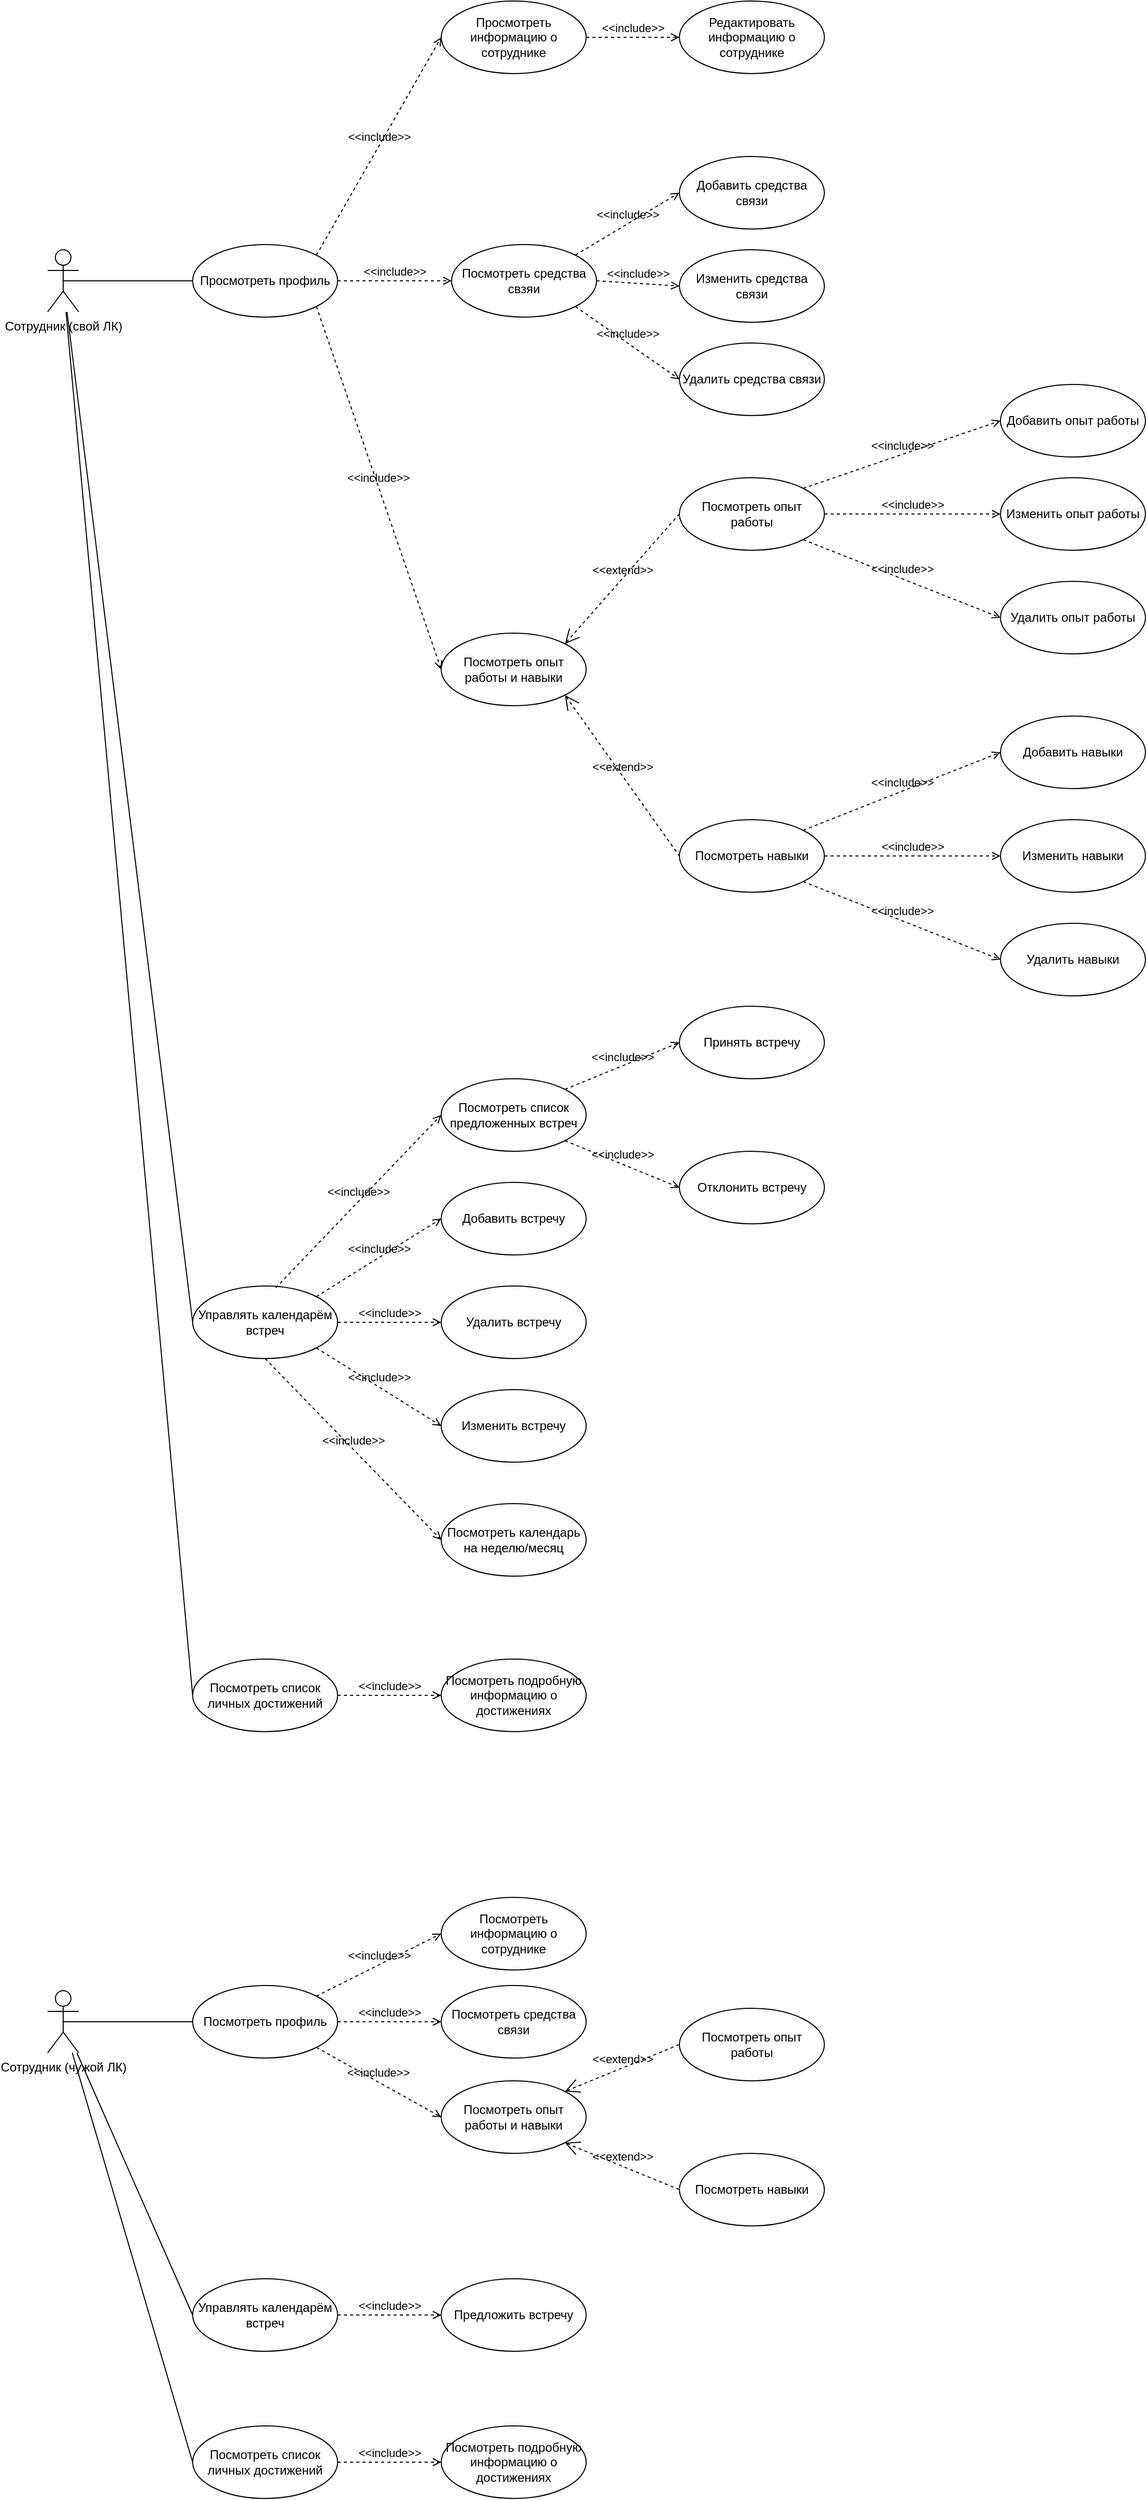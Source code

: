 <mxfile version="24.6.3" type="github">
  <diagram name="Страница — 1" id="6D_wEND17thWg54xiyXQ">
    <mxGraphModel dx="2074" dy="1132" grid="1" gridSize="10" guides="1" tooltips="1" connect="1" arrows="1" fold="1" page="1" pageScale="1" pageWidth="827" pageHeight="1169" math="0" shadow="0">
      <root>
        <mxCell id="0" />
        <mxCell id="1" parent="0" />
        <mxCell id="50" style="edgeStyle=none;html=1;entryX=0;entryY=0.5;entryDx=0;entryDy=0;endArrow=none;endFill=0;" parent="1" source="sTOlMVgeT1HYII_DFmIz-1" target="sTOlMVgeT1HYII_DFmIz-27" edge="1">
          <mxGeometry relative="1" as="geometry" />
        </mxCell>
        <mxCell id="51" style="edgeStyle=none;html=1;entryX=0;entryY=0.5;entryDx=0;entryDy=0;endArrow=none;endFill=0;" parent="1" source="sTOlMVgeT1HYII_DFmIz-1" target="sTOlMVgeT1HYII_DFmIz-36" edge="1">
          <mxGeometry relative="1" as="geometry" />
        </mxCell>
        <mxCell id="sTOlMVgeT1HYII_DFmIz-1" value="Сотрудник (свой ЛК)" style="shape=umlActor;html=1;verticalLabelPosition=bottom;verticalAlign=top;align=center;" parent="1" vertex="1">
          <mxGeometry x="50" y="310" width="30" height="60" as="geometry" />
        </mxCell>
        <mxCell id="sTOlMVgeT1HYII_DFmIz-3" value="Просмотреть профиль" style="ellipse;whiteSpace=wrap;html=1;" parent="1" vertex="1">
          <mxGeometry x="190" y="305" width="140" height="70" as="geometry" />
        </mxCell>
        <mxCell id="sTOlMVgeT1HYII_DFmIz-9" value="Просмотреть информацию о сотруднике" style="ellipse;whiteSpace=wrap;html=1;" parent="1" vertex="1">
          <mxGeometry x="430" y="70" width="140" height="70" as="geometry" />
        </mxCell>
        <mxCell id="sTOlMVgeT1HYII_DFmIz-10" value="&amp;lt;&amp;lt;include&amp;gt;&amp;gt;" style="edgeStyle=none;html=1;endArrow=open;verticalAlign=bottom;dashed=1;labelBackgroundColor=none;rounded=0;exitX=1;exitY=0;exitDx=0;exitDy=0;entryX=0;entryY=0.5;entryDx=0;entryDy=0;" parent="1" source="sTOlMVgeT1HYII_DFmIz-3" target="sTOlMVgeT1HYII_DFmIz-9" edge="1">
          <mxGeometry width="160" relative="1" as="geometry">
            <mxPoint x="330" y="580" as="sourcePoint" />
            <mxPoint x="490" y="580" as="targetPoint" />
          </mxGeometry>
        </mxCell>
        <mxCell id="sTOlMVgeT1HYII_DFmIz-18" value="Посмотреть средства свзяи" style="ellipse;whiteSpace=wrap;html=1;" parent="1" vertex="1">
          <mxGeometry x="440" y="305" width="140" height="70" as="geometry" />
        </mxCell>
        <mxCell id="sTOlMVgeT1HYII_DFmIz-19" value="&amp;lt;&amp;lt;include&amp;gt;&amp;gt;" style="edgeStyle=none;html=1;endArrow=open;verticalAlign=bottom;dashed=1;labelBackgroundColor=none;rounded=0;exitX=1;exitY=0.5;exitDx=0;exitDy=0;entryX=0;entryY=0.5;entryDx=0;entryDy=0;" parent="1" source="sTOlMVgeT1HYII_DFmIz-3" target="sTOlMVgeT1HYII_DFmIz-18" edge="1">
          <mxGeometry width="160" relative="1" as="geometry">
            <mxPoint x="340" y="185" as="sourcePoint" />
            <mxPoint x="500" y="425" as="targetPoint" />
          </mxGeometry>
        </mxCell>
        <mxCell id="sTOlMVgeT1HYII_DFmIz-27" value="Управлять календарём встреч" style="ellipse;whiteSpace=wrap;html=1;" parent="1" vertex="1">
          <mxGeometry x="190" y="1310" width="140" height="70" as="geometry" />
        </mxCell>
        <mxCell id="sTOlMVgeT1HYII_DFmIz-28" value="Изменить встречу" style="ellipse;whiteSpace=wrap;html=1;" parent="1" vertex="1">
          <mxGeometry x="430" y="1410" width="140" height="70" as="geometry" />
        </mxCell>
        <mxCell id="sTOlMVgeT1HYII_DFmIz-29" value="Удалить встречу" style="ellipse;whiteSpace=wrap;html=1;" parent="1" vertex="1">
          <mxGeometry x="430" y="1310" width="140" height="70" as="geometry" />
        </mxCell>
        <mxCell id="sTOlMVgeT1HYII_DFmIz-30" value="Добавить встречу" style="ellipse;whiteSpace=wrap;html=1;" parent="1" vertex="1">
          <mxGeometry x="430" y="1210" width="140" height="70" as="geometry" />
        </mxCell>
        <mxCell id="sTOlMVgeT1HYII_DFmIz-31" value="Посмотреть календарь на неделю/месяц" style="ellipse;whiteSpace=wrap;html=1;" parent="1" vertex="1">
          <mxGeometry x="430" y="1520" width="140" height="70" as="geometry" />
        </mxCell>
        <mxCell id="sTOlMVgeT1HYII_DFmIz-32" value="&amp;lt;&amp;lt;include&amp;gt;&amp;gt;" style="edgeStyle=none;html=1;endArrow=open;verticalAlign=bottom;dashed=1;labelBackgroundColor=none;rounded=0;exitX=1;exitY=0;exitDx=0;exitDy=0;entryX=0;entryY=0.5;entryDx=0;entryDy=0;" parent="1" source="sTOlMVgeT1HYII_DFmIz-27" target="sTOlMVgeT1HYII_DFmIz-30" edge="1">
          <mxGeometry width="160" relative="1" as="geometry">
            <mxPoint x="330" y="935" as="sourcePoint" />
            <mxPoint x="450" y="975" as="targetPoint" />
          </mxGeometry>
        </mxCell>
        <mxCell id="sTOlMVgeT1HYII_DFmIz-33" value="&amp;lt;&amp;lt;include&amp;gt;&amp;gt;" style="edgeStyle=none;html=1;endArrow=open;verticalAlign=bottom;dashed=1;labelBackgroundColor=none;rounded=0;exitX=1;exitY=0.5;exitDx=0;exitDy=0;entryX=0;entryY=0.5;entryDx=0;entryDy=0;" parent="1" source="sTOlMVgeT1HYII_DFmIz-27" target="sTOlMVgeT1HYII_DFmIz-29" edge="1">
          <mxGeometry width="160" relative="1" as="geometry">
            <mxPoint x="330" y="1225" as="sourcePoint" />
            <mxPoint x="450" y="1075" as="targetPoint" />
          </mxGeometry>
        </mxCell>
        <mxCell id="sTOlMVgeT1HYII_DFmIz-34" value="&amp;lt;&amp;lt;include&amp;gt;&amp;gt;" style="edgeStyle=none;html=1;endArrow=open;verticalAlign=bottom;dashed=1;labelBackgroundColor=none;rounded=0;exitX=1;exitY=1;exitDx=0;exitDy=0;entryX=0;entryY=0.5;entryDx=0;entryDy=0;" parent="1" source="sTOlMVgeT1HYII_DFmIz-27" target="sTOlMVgeT1HYII_DFmIz-28" edge="1">
          <mxGeometry width="160" relative="1" as="geometry">
            <mxPoint x="340" y="1235" as="sourcePoint" />
            <mxPoint x="460" y="1085" as="targetPoint" />
          </mxGeometry>
        </mxCell>
        <mxCell id="sTOlMVgeT1HYII_DFmIz-35" value="&amp;lt;&amp;lt;include&amp;gt;&amp;gt;" style="edgeStyle=none;html=1;endArrow=open;verticalAlign=bottom;dashed=1;labelBackgroundColor=none;rounded=0;entryX=0;entryY=0.5;entryDx=0;entryDy=0;exitX=0.5;exitY=1;exitDx=0;exitDy=0;" parent="1" source="sTOlMVgeT1HYII_DFmIz-27" target="sTOlMVgeT1HYII_DFmIz-31" edge="1">
          <mxGeometry width="160" relative="1" as="geometry">
            <mxPoint x="260" y="1220" as="sourcePoint" />
            <mxPoint x="470" y="1095" as="targetPoint" />
          </mxGeometry>
        </mxCell>
        <mxCell id="sTOlMVgeT1HYII_DFmIz-36" value="Посмотреть список личных достижений" style="ellipse;whiteSpace=wrap;html=1;" parent="1" vertex="1">
          <mxGeometry x="190" y="1670" width="140" height="70" as="geometry" />
        </mxCell>
        <mxCell id="sTOlMVgeT1HYII_DFmIz-37" value="Посмотреть подробную информацию о достижениях" style="ellipse;whiteSpace=wrap;html=1;" parent="1" vertex="1">
          <mxGeometry x="430" y="1670" width="140" height="70" as="geometry" />
        </mxCell>
        <mxCell id="sTOlMVgeT1HYII_DFmIz-40" value="&amp;lt;&amp;lt;include&amp;gt;&amp;gt;" style="edgeStyle=none;html=1;endArrow=open;verticalAlign=bottom;dashed=1;labelBackgroundColor=none;rounded=0;exitX=1;exitY=0.5;exitDx=0;exitDy=0;entryX=0;entryY=0.5;entryDx=0;entryDy=0;" parent="1" source="sTOlMVgeT1HYII_DFmIz-36" target="sTOlMVgeT1HYII_DFmIz-37" edge="1">
          <mxGeometry width="160" relative="1" as="geometry">
            <mxPoint x="340" y="1365" as="sourcePoint" />
            <mxPoint x="410" y="1650" as="targetPoint" />
          </mxGeometry>
        </mxCell>
        <mxCell id="sTOlMVgeT1HYII_DFmIz-71" value="" style="edgeStyle=none;html=1;endArrow=none;verticalAlign=bottom;rounded=0;exitX=0.5;exitY=0.5;exitDx=0;exitDy=0;exitPerimeter=0;entryX=0;entryY=0.5;entryDx=0;entryDy=0;" parent="1" source="sTOlMVgeT1HYII_DFmIz-1" target="sTOlMVgeT1HYII_DFmIz-3" edge="1">
          <mxGeometry width="160" relative="1" as="geometry">
            <mxPoint x="530" y="640" as="sourcePoint" />
            <mxPoint x="690" y="640" as="targetPoint" />
          </mxGeometry>
        </mxCell>
        <mxCell id="14" value="&amp;lt;&amp;lt;include&amp;gt;&amp;gt;" style="html=1;verticalAlign=bottom;labelBackgroundColor=none;endArrow=open;endFill=0;dashed=1;exitX=1;exitY=0;exitDx=0;exitDy=0;entryX=0;entryY=0.5;entryDx=0;entryDy=0;" parent="1" source="sTOlMVgeT1HYII_DFmIz-18" target="15" edge="1">
          <mxGeometry width="160" relative="1" as="geometry">
            <mxPoint x="600" y="564.5" as="sourcePoint" />
            <mxPoint x="650" y="590" as="targetPoint" />
          </mxGeometry>
        </mxCell>
        <mxCell id="15" value="Добавить средства связи" style="ellipse;whiteSpace=wrap;html=1;" parent="1" vertex="1">
          <mxGeometry x="660" y="220" width="140" height="70" as="geometry" />
        </mxCell>
        <mxCell id="16" value="&amp;lt;&amp;lt;include&amp;gt;&amp;gt;" style="html=1;verticalAlign=bottom;labelBackgroundColor=none;endArrow=open;endFill=0;dashed=1;exitX=1;exitY=0.5;exitDx=0;exitDy=0;entryX=0;entryY=0.5;entryDx=0;entryDy=0;" parent="1" source="sTOlMVgeT1HYII_DFmIz-18" target="17" edge="1">
          <mxGeometry width="160" relative="1" as="geometry">
            <mxPoint x="570" y="640" as="sourcePoint" />
            <mxPoint x="670" y="635" as="targetPoint" />
          </mxGeometry>
        </mxCell>
        <mxCell id="17" value="Изменить средства связи" style="ellipse;whiteSpace=wrap;html=1;" parent="1" vertex="1">
          <mxGeometry x="660" y="310" width="140" height="70" as="geometry" />
        </mxCell>
        <mxCell id="19" value="Удалить средства связи" style="ellipse;whiteSpace=wrap;html=1;" parent="1" vertex="1">
          <mxGeometry x="660" y="400" width="140" height="70" as="geometry" />
        </mxCell>
        <mxCell id="20" value="&amp;lt;&amp;lt;include&amp;gt;&amp;gt;" style="html=1;verticalAlign=bottom;labelBackgroundColor=none;endArrow=open;endFill=0;dashed=1;exitX=1;exitY=1;exitDx=0;exitDy=0;entryX=0;entryY=0.5;entryDx=0;entryDy=0;" parent="1" source="sTOlMVgeT1HYII_DFmIz-18" target="19" edge="1">
          <mxGeometry width="160" relative="1" as="geometry">
            <mxPoint x="585" y="690" as="sourcePoint" />
            <mxPoint x="685" y="690" as="targetPoint" />
          </mxGeometry>
        </mxCell>
        <mxCell id="21" value="Посмотреть опыт работы и навыки" style="ellipse;whiteSpace=wrap;html=1;" parent="1" vertex="1">
          <mxGeometry x="430" y="680" width="140" height="70" as="geometry" />
        </mxCell>
        <mxCell id="22" value="&amp;lt;&amp;lt;include&amp;gt;&amp;gt;" style="edgeStyle=none;html=1;endArrow=open;verticalAlign=bottom;dashed=1;labelBackgroundColor=none;rounded=0;entryX=0;entryY=0.5;entryDx=0;entryDy=0;exitX=1;exitY=1;exitDx=0;exitDy=0;" parent="1" source="sTOlMVgeT1HYII_DFmIz-3" target="21" edge="1">
          <mxGeometry x="-0.007" width="160" relative="1" as="geometry">
            <mxPoint x="260" y="880" as="sourcePoint" />
            <mxPoint x="427" y="745" as="targetPoint" />
            <mxPoint as="offset" />
          </mxGeometry>
        </mxCell>
        <mxCell id="25" value="&amp;lt;&amp;lt;include&amp;gt;&amp;gt;" style="html=1;verticalAlign=bottom;labelBackgroundColor=none;endArrow=open;endFill=0;dashed=1;exitX=1;exitY=0.5;exitDx=0;exitDy=0;entryX=0;entryY=0.5;entryDx=0;entryDy=0;" parent="1" source="sTOlMVgeT1HYII_DFmIz-9" target="26" edge="1">
          <mxGeometry width="160" relative="1" as="geometry">
            <mxPoint x="550.0" y="95" as="sourcePoint" />
            <mxPoint x="660" y="435" as="targetPoint" />
          </mxGeometry>
        </mxCell>
        <mxCell id="26" value="Редактировать информацию о сотруднике" style="ellipse;whiteSpace=wrap;html=1;" parent="1" vertex="1">
          <mxGeometry x="660" y="70" width="140" height="70" as="geometry" />
        </mxCell>
        <mxCell id="29" value="&amp;lt;&amp;lt;extend&amp;gt;&amp;gt;" style="edgeStyle=none;html=1;startArrow=open;endArrow=none;startSize=12;verticalAlign=bottom;dashed=1;labelBackgroundColor=none;exitX=1;exitY=0;exitDx=0;exitDy=0;entryX=0;entryY=0.5;entryDx=0;entryDy=0;" parent="1" source="21" target="31" edge="1">
          <mxGeometry width="160" relative="1" as="geometry">
            <mxPoint x="540" y="430" as="sourcePoint" />
            <mxPoint x="710" y="475" as="targetPoint" />
          </mxGeometry>
        </mxCell>
        <mxCell id="30" value="&amp;lt;&amp;lt;extend&amp;gt;&amp;gt;" style="edgeStyle=none;html=1;startArrow=open;endArrow=none;startSize=12;verticalAlign=bottom;dashed=1;labelBackgroundColor=none;exitX=1;exitY=1;exitDx=0;exitDy=0;entryX=0;entryY=0.5;entryDx=0;entryDy=0;" parent="1" source="21" target="32" edge="1">
          <mxGeometry width="160" relative="1" as="geometry">
            <mxPoint x="550" y="520" as="sourcePoint" />
            <mxPoint x="710" y="560" as="targetPoint" />
          </mxGeometry>
        </mxCell>
        <mxCell id="31" value="Посмотреть опыт работы" style="ellipse;whiteSpace=wrap;html=1;" parent="1" vertex="1">
          <mxGeometry x="660" y="530" width="140" height="70" as="geometry" />
        </mxCell>
        <mxCell id="32" value="Посмотреть навыки" style="ellipse;whiteSpace=wrap;html=1;" parent="1" vertex="1">
          <mxGeometry x="660" y="860" width="140" height="70" as="geometry" />
        </mxCell>
        <mxCell id="33" value="Добавить опыт работы" style="ellipse;whiteSpace=wrap;html=1;" parent="1" vertex="1">
          <mxGeometry x="970" y="440" width="140" height="70" as="geometry" />
        </mxCell>
        <mxCell id="34" value="Изменить опыт работы" style="ellipse;whiteSpace=wrap;html=1;" parent="1" vertex="1">
          <mxGeometry x="970" y="530" width="140" height="70" as="geometry" />
        </mxCell>
        <mxCell id="35" value="Удалить опыт работы" style="ellipse;whiteSpace=wrap;html=1;" parent="1" vertex="1">
          <mxGeometry x="970" y="630" width="140" height="70" as="geometry" />
        </mxCell>
        <mxCell id="36" value="&amp;lt;&amp;lt;include&amp;gt;&amp;gt;" style="html=1;verticalAlign=bottom;labelBackgroundColor=none;endArrow=open;endFill=0;dashed=1;exitX=1;exitY=1;exitDx=0;exitDy=0;entryX=0;entryY=0.5;entryDx=0;entryDy=0;" parent="1" source="31" target="35" edge="1">
          <mxGeometry width="160" relative="1" as="geometry">
            <mxPoint x="799.999" y="479.536" as="sourcePoint" />
            <mxPoint x="910.08" y="550" as="targetPoint" />
          </mxGeometry>
        </mxCell>
        <mxCell id="37" value="&amp;lt;&amp;lt;include&amp;gt;&amp;gt;" style="html=1;verticalAlign=bottom;labelBackgroundColor=none;endArrow=open;endFill=0;dashed=1;exitX=1;exitY=0.5;exitDx=0;exitDy=0;entryX=0;entryY=0.5;entryDx=0;entryDy=0;" parent="1" source="31" target="34" edge="1">
          <mxGeometry width="160" relative="1" as="geometry">
            <mxPoint x="800" y="410" as="sourcePoint" />
            <mxPoint x="870" y="490.0" as="targetPoint" />
          </mxGeometry>
        </mxCell>
        <mxCell id="38" value="&amp;lt;&amp;lt;include&amp;gt;&amp;gt;" style="html=1;verticalAlign=bottom;labelBackgroundColor=none;endArrow=open;endFill=0;dashed=1;exitX=1;exitY=0;exitDx=0;exitDy=0;entryX=0;entryY=0.5;entryDx=0;entryDy=0;" parent="1" source="31" target="33" edge="1">
          <mxGeometry width="160" relative="1" as="geometry">
            <mxPoint x="800" y="405" as="sourcePoint" />
            <mxPoint x="870" y="390" as="targetPoint" />
          </mxGeometry>
        </mxCell>
        <mxCell id="39" value="Добавить навыки" style="ellipse;whiteSpace=wrap;html=1;" parent="1" vertex="1">
          <mxGeometry x="970" y="760" width="140" height="70" as="geometry" />
        </mxCell>
        <mxCell id="40" value="Изменить навыки" style="ellipse;whiteSpace=wrap;html=1;" parent="1" vertex="1">
          <mxGeometry x="970" y="860" width="140" height="70" as="geometry" />
        </mxCell>
        <mxCell id="41" value="Удалить навыки" style="ellipse;whiteSpace=wrap;html=1;" parent="1" vertex="1">
          <mxGeometry x="970" y="960" width="140" height="70" as="geometry" />
        </mxCell>
        <mxCell id="45" value="&amp;lt;&amp;lt;include&amp;gt;&amp;gt;" style="html=1;verticalAlign=bottom;labelBackgroundColor=none;endArrow=open;endFill=0;dashed=1;exitX=1;exitY=1;exitDx=0;exitDy=0;entryX=0;entryY=0.5;entryDx=0;entryDy=0;" parent="1" source="32" target="41" edge="1">
          <mxGeometry width="160" relative="1" as="geometry">
            <mxPoint x="719.997" y="889.999" as="sourcePoint" />
            <mxPoint x="910.5" y="965.25" as="targetPoint" />
          </mxGeometry>
        </mxCell>
        <mxCell id="46" value="&amp;lt;&amp;lt;include&amp;gt;&amp;gt;" style="html=1;verticalAlign=bottom;labelBackgroundColor=none;endArrow=open;endFill=0;dashed=1;exitX=1;exitY=0;exitDx=0;exitDy=0;entryX=0;entryY=0.5;entryDx=0;entryDy=0;" parent="1" source="32" target="39" edge="1">
          <mxGeometry width="160" relative="1" as="geometry">
            <mxPoint x="789.997" y="699.999" as="sourcePoint" />
            <mxPoint x="980.5" y="775.25" as="targetPoint" />
          </mxGeometry>
        </mxCell>
        <mxCell id="47" value="&amp;lt;&amp;lt;include&amp;gt;&amp;gt;" style="html=1;verticalAlign=bottom;labelBackgroundColor=none;endArrow=open;endFill=0;dashed=1;exitX=1;exitY=0.5;exitDx=0;exitDy=0;entryX=0;entryY=0.5;entryDx=0;entryDy=0;" parent="1" source="32" target="40" edge="1">
          <mxGeometry width="160" relative="1" as="geometry">
            <mxPoint x="749.997" y="849.999" as="sourcePoint" />
            <mxPoint x="940.5" y="925.25" as="targetPoint" />
          </mxGeometry>
        </mxCell>
        <mxCell id="55" style="edgeStyle=none;html=1;entryX=0;entryY=0.5;entryDx=0;entryDy=0;endArrow=none;endFill=0;" parent="1" source="56" target="71" edge="1">
          <mxGeometry relative="1" as="geometry" />
        </mxCell>
        <mxCell id="114" style="edgeStyle=none;html=1;entryX=0;entryY=0.5;entryDx=0;entryDy=0;endArrow=none;endFill=0;" parent="1" source="56" target="62" edge="1">
          <mxGeometry relative="1" as="geometry" />
        </mxCell>
        <mxCell id="56" value="Сотрудник (чужой ЛК)" style="shape=umlActor;html=1;verticalLabelPosition=bottom;verticalAlign=top;align=center;rotation=0;" parent="1" vertex="1">
          <mxGeometry x="50" y="1990" width="30" height="60" as="geometry" />
        </mxCell>
        <mxCell id="57" value="Посмотреть профиль" style="ellipse;whiteSpace=wrap;html=1;" parent="1" vertex="1">
          <mxGeometry x="190" y="1985" width="140" height="70" as="geometry" />
        </mxCell>
        <mxCell id="58" value="Посмотреть информацию о сотруднике" style="ellipse;whiteSpace=wrap;html=1;" parent="1" vertex="1">
          <mxGeometry x="430" y="1900" width="140" height="70" as="geometry" />
        </mxCell>
        <mxCell id="59" value="&amp;lt;&amp;lt;include&amp;gt;&amp;gt;" style="edgeStyle=none;html=1;endArrow=open;verticalAlign=bottom;dashed=1;labelBackgroundColor=none;rounded=0;exitX=1;exitY=0;exitDx=0;exitDy=0;entryX=0;entryY=0.5;entryDx=0;entryDy=0;" parent="1" source="57" target="58" edge="1">
          <mxGeometry width="160" relative="1" as="geometry">
            <mxPoint x="330" y="2427" as="sourcePoint" />
            <mxPoint x="490" y="2427" as="targetPoint" />
          </mxGeometry>
        </mxCell>
        <mxCell id="60" value="Посмотреть средства связи" style="ellipse;whiteSpace=wrap;html=1;" parent="1" vertex="1">
          <mxGeometry x="430" y="1985" width="140" height="70" as="geometry" />
        </mxCell>
        <mxCell id="61" value="&amp;lt;&amp;lt;include&amp;gt;&amp;gt;" style="edgeStyle=none;html=1;endArrow=open;verticalAlign=bottom;dashed=1;labelBackgroundColor=none;rounded=0;exitX=1;exitY=0.5;exitDx=0;exitDy=0;entryX=0;entryY=0.5;entryDx=0;entryDy=0;" parent="1" source="57" target="60" edge="1">
          <mxGeometry width="160" relative="1" as="geometry">
            <mxPoint x="340" y="2032" as="sourcePoint" />
            <mxPoint x="500" y="2272" as="targetPoint" />
          </mxGeometry>
        </mxCell>
        <mxCell id="62" value="Управлять календарём встреч" style="ellipse;whiteSpace=wrap;html=1;" parent="1" vertex="1">
          <mxGeometry x="190" y="2268" width="140" height="70" as="geometry" />
        </mxCell>
        <mxCell id="65" value="Предложить встречу" style="ellipse;whiteSpace=wrap;html=1;" parent="1" vertex="1">
          <mxGeometry x="430" y="2268" width="140" height="70" as="geometry" />
        </mxCell>
        <mxCell id="67" value="&amp;lt;&amp;lt;include&amp;gt;&amp;gt;" style="edgeStyle=none;html=1;endArrow=open;verticalAlign=bottom;dashed=1;labelBackgroundColor=none;rounded=0;exitX=1;exitY=0.5;exitDx=0;exitDy=0;entryX=0;entryY=0.5;entryDx=0;entryDy=0;" parent="1" source="62" target="65" edge="1">
          <mxGeometry width="160" relative="1" as="geometry">
            <mxPoint x="340" y="2115" as="sourcePoint" />
            <mxPoint x="460" y="2155" as="targetPoint" />
          </mxGeometry>
        </mxCell>
        <mxCell id="71" value="Посмотреть список личных достижений" style="ellipse;whiteSpace=wrap;html=1;" parent="1" vertex="1">
          <mxGeometry x="190" y="2410" width="140" height="70" as="geometry" />
        </mxCell>
        <mxCell id="72" value="Посмотреть подробную информацию о достижениях" style="ellipse;whiteSpace=wrap;html=1;" parent="1" vertex="1">
          <mxGeometry x="430" y="2410" width="140" height="70" as="geometry" />
        </mxCell>
        <mxCell id="74" value="&amp;lt;&amp;lt;include&amp;gt;&amp;gt;" style="edgeStyle=none;html=1;endArrow=open;verticalAlign=bottom;dashed=1;labelBackgroundColor=none;rounded=0;exitX=1;exitY=0.5;exitDx=0;exitDy=0;entryX=0;entryY=0.5;entryDx=0;entryDy=0;" parent="1" source="71" target="72" edge="1">
          <mxGeometry width="160" relative="1" as="geometry">
            <mxPoint x="340" y="2125" as="sourcePoint" />
            <mxPoint x="410" y="2410" as="targetPoint" />
          </mxGeometry>
        </mxCell>
        <mxCell id="78" value="" style="edgeStyle=none;html=1;endArrow=none;verticalAlign=bottom;rounded=0;exitX=0.5;exitY=0.5;exitDx=0;exitDy=0;exitPerimeter=0;entryX=0;entryY=0.5;entryDx=0;entryDy=0;" parent="1" source="56" target="57" edge="1">
          <mxGeometry width="160" relative="1" as="geometry">
            <mxPoint x="65" y="1850" as="sourcePoint" />
            <mxPoint x="690" y="2320" as="targetPoint" />
          </mxGeometry>
        </mxCell>
        <mxCell id="85" value="Посмотреть опыт работы и навыки" style="ellipse;whiteSpace=wrap;html=1;" parent="1" vertex="1">
          <mxGeometry x="430" y="2077" width="140" height="70" as="geometry" />
        </mxCell>
        <mxCell id="86" value="&amp;lt;&amp;lt;include&amp;gt;&amp;gt;" style="edgeStyle=none;html=1;endArrow=open;verticalAlign=bottom;dashed=1;labelBackgroundColor=none;rounded=0;entryX=0;entryY=0.5;entryDx=0;entryDy=0;exitX=1;exitY=1;exitDx=0;exitDy=0;" parent="1" source="57" target="85" edge="1">
          <mxGeometry x="-0.007" width="160" relative="1" as="geometry">
            <mxPoint x="260" y="2727" as="sourcePoint" />
            <mxPoint x="427" y="2592" as="targetPoint" />
            <mxPoint as="offset" />
          </mxGeometry>
        </mxCell>
        <mxCell id="89" value="&amp;lt;&amp;lt;extend&amp;gt;&amp;gt;" style="edgeStyle=none;html=1;startArrow=open;endArrow=none;startSize=12;verticalAlign=bottom;dashed=1;labelBackgroundColor=none;exitX=1;exitY=0;exitDx=0;exitDy=0;entryX=0;entryY=0.5;entryDx=0;entryDy=0;" parent="1" source="85" target="91" edge="1">
          <mxGeometry width="160" relative="1" as="geometry">
            <mxPoint x="540" y="2277" as="sourcePoint" />
            <mxPoint x="710" y="2322" as="targetPoint" />
          </mxGeometry>
        </mxCell>
        <mxCell id="90" value="&amp;lt;&amp;lt;extend&amp;gt;&amp;gt;" style="edgeStyle=none;html=1;startArrow=open;endArrow=none;startSize=12;verticalAlign=bottom;dashed=1;labelBackgroundColor=none;exitX=1;exitY=1;exitDx=0;exitDy=0;entryX=0;entryY=0.5;entryDx=0;entryDy=0;" parent="1" source="85" target="92" edge="1">
          <mxGeometry width="160" relative="1" as="geometry">
            <mxPoint x="550" y="2367" as="sourcePoint" />
            <mxPoint x="710" y="2407" as="targetPoint" />
          </mxGeometry>
        </mxCell>
        <mxCell id="91" value="Посмотреть опыт работы" style="ellipse;whiteSpace=wrap;html=1;" parent="1" vertex="1">
          <mxGeometry x="660" y="2007" width="140" height="70" as="geometry" />
        </mxCell>
        <mxCell id="92" value="Посмотреть навыки" style="ellipse;whiteSpace=wrap;html=1;" parent="1" vertex="1">
          <mxGeometry x="660" y="2147" width="140" height="70" as="geometry" />
        </mxCell>
        <mxCell id="107" value="Посмотреть список предложенных встреч" style="ellipse;whiteSpace=wrap;html=1;" parent="1" vertex="1">
          <mxGeometry x="430" y="1110" width="140" height="70" as="geometry" />
        </mxCell>
        <mxCell id="108" value="&amp;lt;&amp;lt;include&amp;gt;&amp;gt;" style="edgeStyle=none;html=1;endArrow=open;verticalAlign=bottom;dashed=1;labelBackgroundColor=none;rounded=0;exitX=0.573;exitY=0.025;exitDx=0;exitDy=0;entryX=0;entryY=0.5;entryDx=0;entryDy=0;exitPerimeter=0;" parent="1" source="sTOlMVgeT1HYII_DFmIz-27" target="107" edge="1">
          <mxGeometry width="160" relative="1" as="geometry">
            <mxPoint x="259.997" y="1075.251" as="sourcePoint" />
            <mxPoint x="380.5" y="1070" as="targetPoint" />
          </mxGeometry>
        </mxCell>
        <mxCell id="109" value="Принять встречу" style="ellipse;whiteSpace=wrap;html=1;" parent="1" vertex="1">
          <mxGeometry x="660" y="1040" width="140" height="70" as="geometry" />
        </mxCell>
        <mxCell id="110" value="Отклонить встречу" style="ellipse;whiteSpace=wrap;html=1;" parent="1" vertex="1">
          <mxGeometry x="660" y="1180" width="140" height="70" as="geometry" />
        </mxCell>
        <mxCell id="111" value="&amp;lt;&amp;lt;include&amp;gt;&amp;gt;" style="edgeStyle=none;html=1;endArrow=open;verticalAlign=bottom;dashed=1;labelBackgroundColor=none;rounded=0;exitX=1;exitY=0;exitDx=0;exitDy=0;entryX=0;entryY=0.5;entryDx=0;entryDy=0;" parent="1" source="107" target="109" edge="1">
          <mxGeometry width="160" relative="1" as="geometry">
            <mxPoint x="509.997" y="1105.251" as="sourcePoint" />
            <mxPoint x="630.5" y="1000" as="targetPoint" />
          </mxGeometry>
        </mxCell>
        <mxCell id="112" value="&amp;lt;&amp;lt;include&amp;gt;&amp;gt;" style="edgeStyle=none;html=1;endArrow=open;verticalAlign=bottom;dashed=1;labelBackgroundColor=none;rounded=0;exitX=1;exitY=1;exitDx=0;exitDy=0;entryX=0;entryY=0.5;entryDx=0;entryDy=0;" parent="1" source="107" target="110" edge="1">
          <mxGeometry width="160" relative="1" as="geometry">
            <mxPoint x="559.497" y="1130.251" as="sourcePoint" />
            <mxPoint x="650" y="1085" as="targetPoint" />
          </mxGeometry>
        </mxCell>
      </root>
    </mxGraphModel>
  </diagram>
</mxfile>
